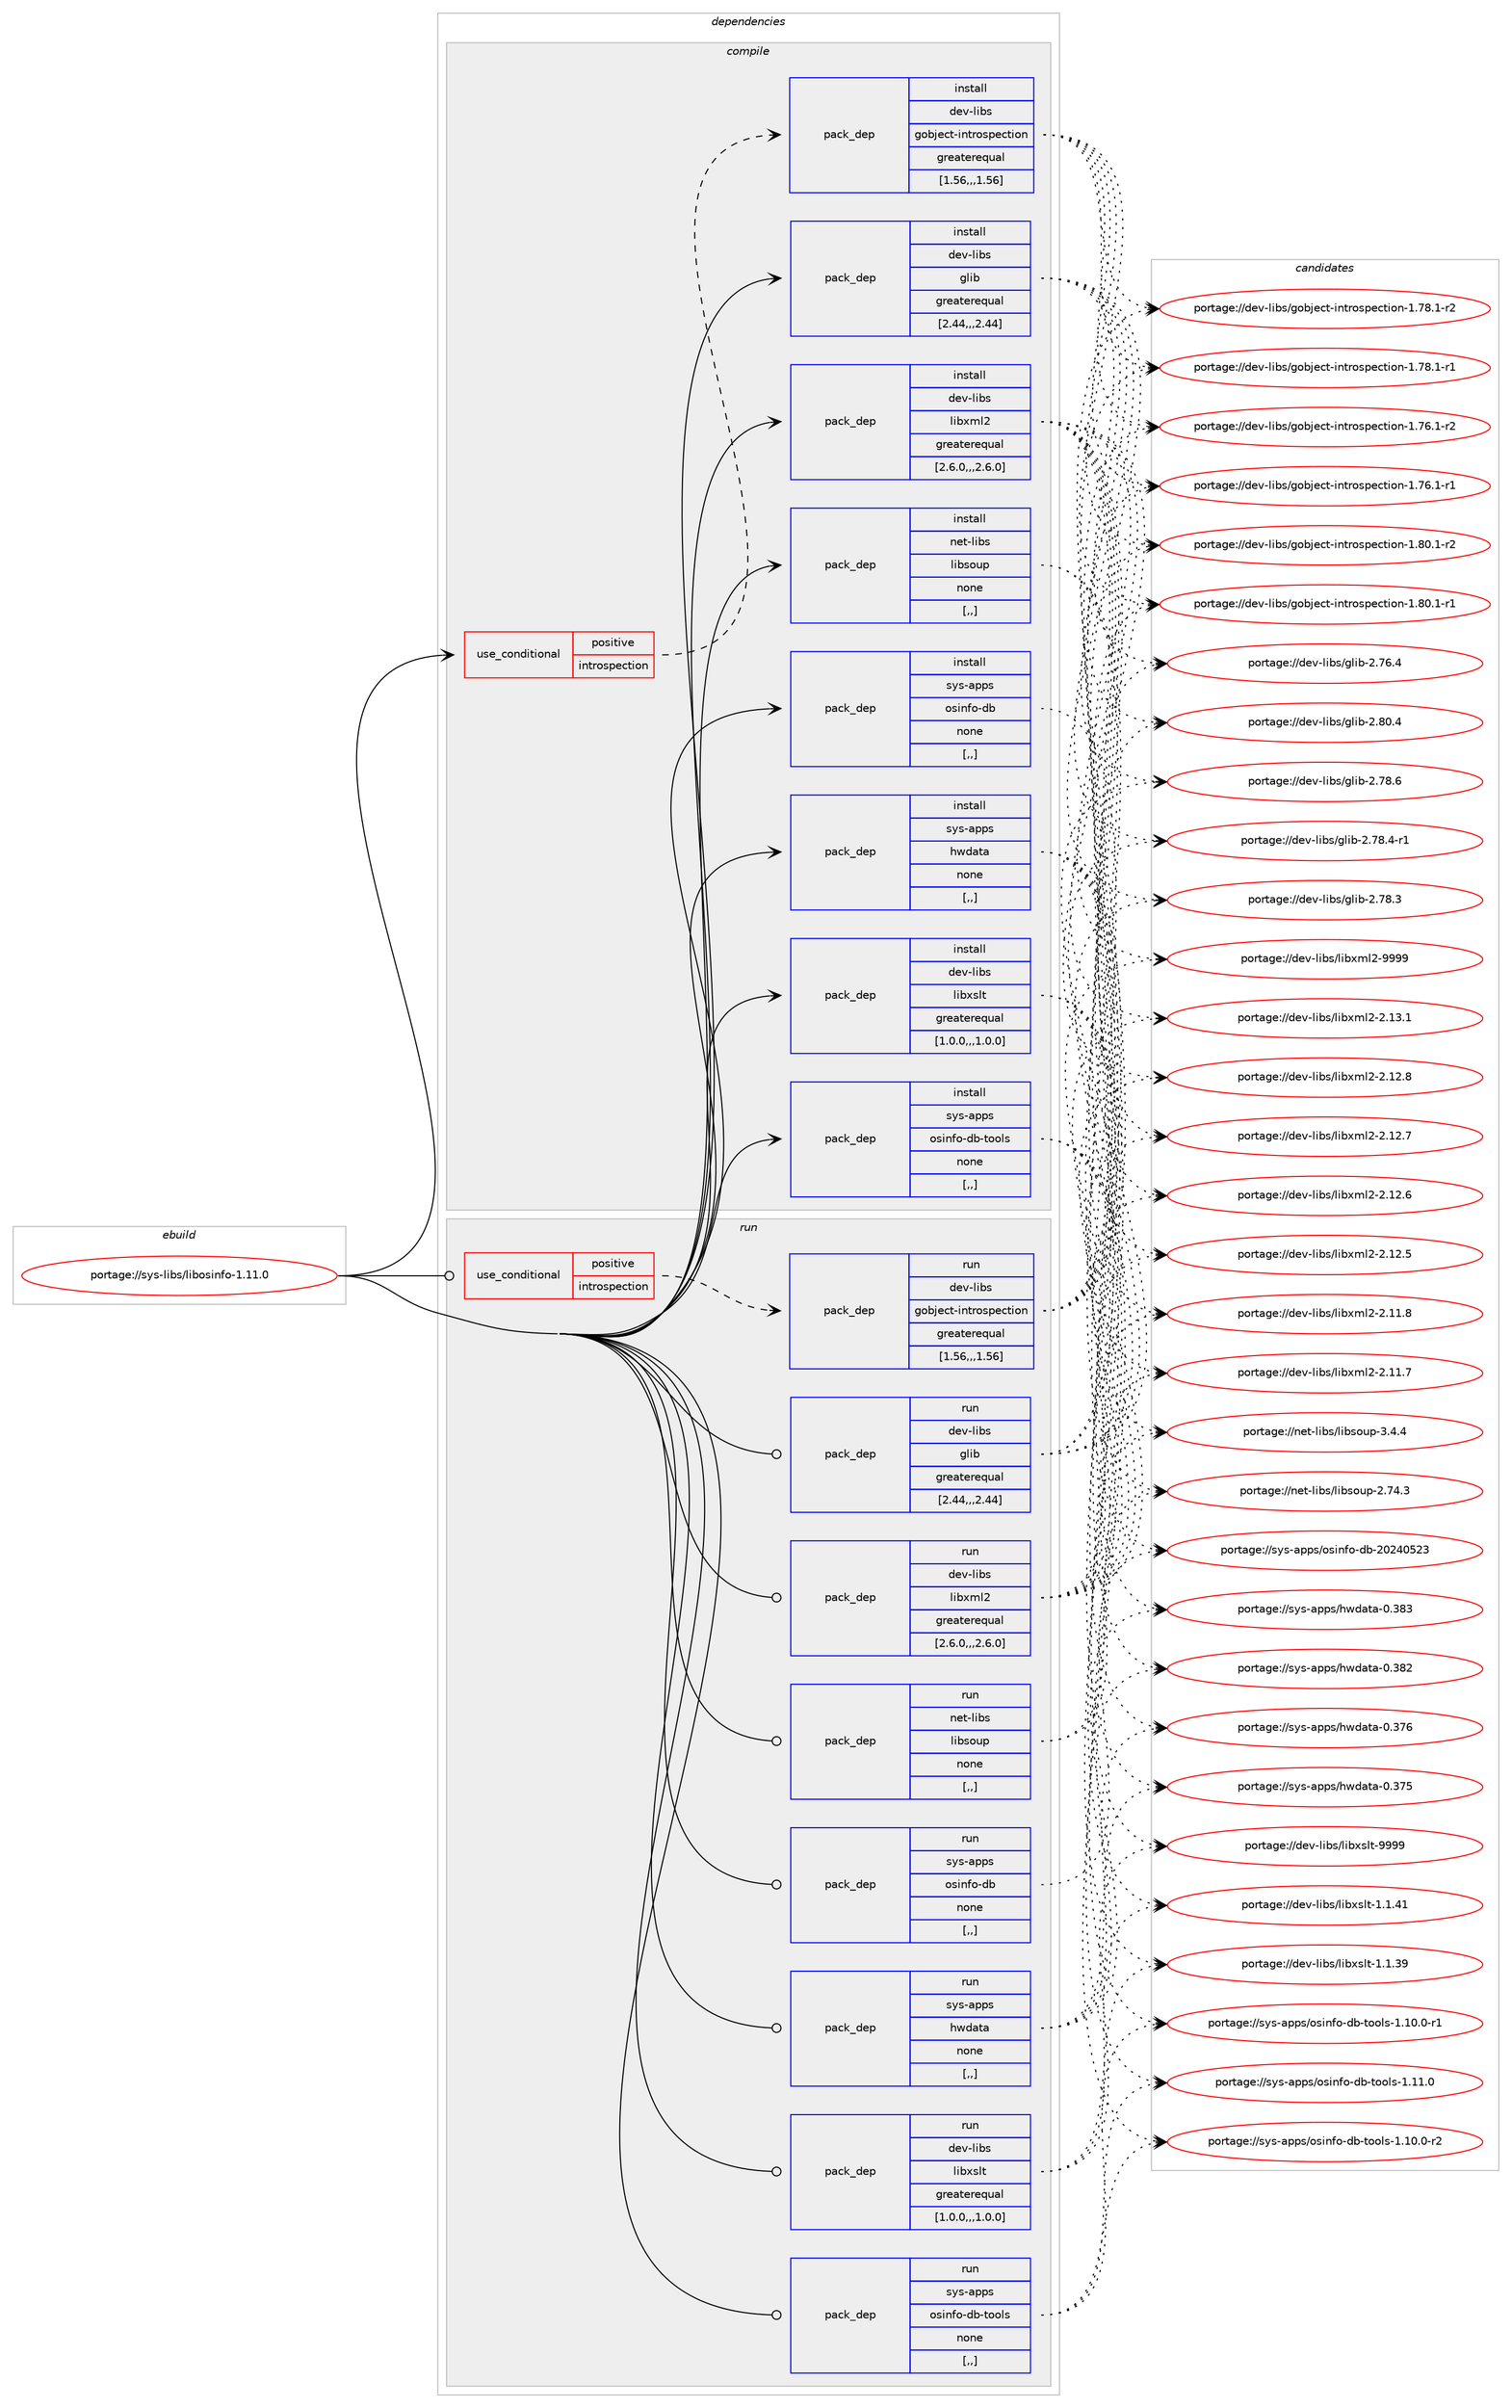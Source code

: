 digraph prolog {

# *************
# Graph options
# *************

newrank=true;
concentrate=true;
compound=true;
graph [rankdir=LR,fontname=Helvetica,fontsize=10,ranksep=1.5];#, ranksep=2.5, nodesep=0.2];
edge  [arrowhead=vee];
node  [fontname=Helvetica,fontsize=10];

# **********
# The ebuild
# **********

subgraph cluster_leftcol {
color=gray;
label=<<i>ebuild</i>>;
id [label="portage://sys-libs/libosinfo-1.11.0", color=red, width=4, href="../sys-libs/libosinfo-1.11.0.svg"];
}

# ****************
# The dependencies
# ****************

subgraph cluster_midcol {
color=gray;
label=<<i>dependencies</i>>;
subgraph cluster_compile {
fillcolor="#eeeeee";
style=filled;
label=<<i>compile</i>>;
subgraph cond10890 {
dependency29623 [label=<<TABLE BORDER="0" CELLBORDER="1" CELLSPACING="0" CELLPADDING="4"><TR><TD ROWSPAN="3" CELLPADDING="10">use_conditional</TD></TR><TR><TD>positive</TD></TR><TR><TD>introspection</TD></TR></TABLE>>, shape=none, color=red];
subgraph pack18640 {
dependency29624 [label=<<TABLE BORDER="0" CELLBORDER="1" CELLSPACING="0" CELLPADDING="4" WIDTH="220"><TR><TD ROWSPAN="6" CELLPADDING="30">pack_dep</TD></TR><TR><TD WIDTH="110">install</TD></TR><TR><TD>dev-libs</TD></TR><TR><TD>gobject-introspection</TD></TR><TR><TD>greaterequal</TD></TR><TR><TD>[1.56,,,1.56]</TD></TR></TABLE>>, shape=none, color=blue];
}
dependency29623:e -> dependency29624:w [weight=20,style="dashed",arrowhead="vee"];
}
id:e -> dependency29623:w [weight=20,style="solid",arrowhead="vee"];
subgraph pack18641 {
dependency29625 [label=<<TABLE BORDER="0" CELLBORDER="1" CELLSPACING="0" CELLPADDING="4" WIDTH="220"><TR><TD ROWSPAN="6" CELLPADDING="30">pack_dep</TD></TR><TR><TD WIDTH="110">install</TD></TR><TR><TD>dev-libs</TD></TR><TR><TD>glib</TD></TR><TR><TD>greaterequal</TD></TR><TR><TD>[2.44,,,2.44]</TD></TR></TABLE>>, shape=none, color=blue];
}
id:e -> dependency29625:w [weight=20,style="solid",arrowhead="vee"];
subgraph pack18642 {
dependency29626 [label=<<TABLE BORDER="0" CELLBORDER="1" CELLSPACING="0" CELLPADDING="4" WIDTH="220"><TR><TD ROWSPAN="6" CELLPADDING="30">pack_dep</TD></TR><TR><TD WIDTH="110">install</TD></TR><TR><TD>dev-libs</TD></TR><TR><TD>libxml2</TD></TR><TR><TD>greaterequal</TD></TR><TR><TD>[2.6.0,,,2.6.0]</TD></TR></TABLE>>, shape=none, color=blue];
}
id:e -> dependency29626:w [weight=20,style="solid",arrowhead="vee"];
subgraph pack18643 {
dependency29627 [label=<<TABLE BORDER="0" CELLBORDER="1" CELLSPACING="0" CELLPADDING="4" WIDTH="220"><TR><TD ROWSPAN="6" CELLPADDING="30">pack_dep</TD></TR><TR><TD WIDTH="110">install</TD></TR><TR><TD>dev-libs</TD></TR><TR><TD>libxslt</TD></TR><TR><TD>greaterequal</TD></TR><TR><TD>[1.0.0,,,1.0.0]</TD></TR></TABLE>>, shape=none, color=blue];
}
id:e -> dependency29627:w [weight=20,style="solid",arrowhead="vee"];
subgraph pack18644 {
dependency29628 [label=<<TABLE BORDER="0" CELLBORDER="1" CELLSPACING="0" CELLPADDING="4" WIDTH="220"><TR><TD ROWSPAN="6" CELLPADDING="30">pack_dep</TD></TR><TR><TD WIDTH="110">install</TD></TR><TR><TD>net-libs</TD></TR><TR><TD>libsoup</TD></TR><TR><TD>none</TD></TR><TR><TD>[,,]</TD></TR></TABLE>>, shape=none, color=blue];
}
id:e -> dependency29628:w [weight=20,style="solid",arrowhead="vee"];
subgraph pack18645 {
dependency29629 [label=<<TABLE BORDER="0" CELLBORDER="1" CELLSPACING="0" CELLPADDING="4" WIDTH="220"><TR><TD ROWSPAN="6" CELLPADDING="30">pack_dep</TD></TR><TR><TD WIDTH="110">install</TD></TR><TR><TD>sys-apps</TD></TR><TR><TD>hwdata</TD></TR><TR><TD>none</TD></TR><TR><TD>[,,]</TD></TR></TABLE>>, shape=none, color=blue];
}
id:e -> dependency29629:w [weight=20,style="solid",arrowhead="vee"];
subgraph pack18646 {
dependency29630 [label=<<TABLE BORDER="0" CELLBORDER="1" CELLSPACING="0" CELLPADDING="4" WIDTH="220"><TR><TD ROWSPAN="6" CELLPADDING="30">pack_dep</TD></TR><TR><TD WIDTH="110">install</TD></TR><TR><TD>sys-apps</TD></TR><TR><TD>osinfo-db</TD></TR><TR><TD>none</TD></TR><TR><TD>[,,]</TD></TR></TABLE>>, shape=none, color=blue];
}
id:e -> dependency29630:w [weight=20,style="solid",arrowhead="vee"];
subgraph pack18647 {
dependency29631 [label=<<TABLE BORDER="0" CELLBORDER="1" CELLSPACING="0" CELLPADDING="4" WIDTH="220"><TR><TD ROWSPAN="6" CELLPADDING="30">pack_dep</TD></TR><TR><TD WIDTH="110">install</TD></TR><TR><TD>sys-apps</TD></TR><TR><TD>osinfo-db-tools</TD></TR><TR><TD>none</TD></TR><TR><TD>[,,]</TD></TR></TABLE>>, shape=none, color=blue];
}
id:e -> dependency29631:w [weight=20,style="solid",arrowhead="vee"];
}
subgraph cluster_compileandrun {
fillcolor="#eeeeee";
style=filled;
label=<<i>compile and run</i>>;
}
subgraph cluster_run {
fillcolor="#eeeeee";
style=filled;
label=<<i>run</i>>;
subgraph cond10891 {
dependency29632 [label=<<TABLE BORDER="0" CELLBORDER="1" CELLSPACING="0" CELLPADDING="4"><TR><TD ROWSPAN="3" CELLPADDING="10">use_conditional</TD></TR><TR><TD>positive</TD></TR><TR><TD>introspection</TD></TR></TABLE>>, shape=none, color=red];
subgraph pack18648 {
dependency29633 [label=<<TABLE BORDER="0" CELLBORDER="1" CELLSPACING="0" CELLPADDING="4" WIDTH="220"><TR><TD ROWSPAN="6" CELLPADDING="30">pack_dep</TD></TR><TR><TD WIDTH="110">run</TD></TR><TR><TD>dev-libs</TD></TR><TR><TD>gobject-introspection</TD></TR><TR><TD>greaterequal</TD></TR><TR><TD>[1.56,,,1.56]</TD></TR></TABLE>>, shape=none, color=blue];
}
dependency29632:e -> dependency29633:w [weight=20,style="dashed",arrowhead="vee"];
}
id:e -> dependency29632:w [weight=20,style="solid",arrowhead="odot"];
subgraph pack18649 {
dependency29634 [label=<<TABLE BORDER="0" CELLBORDER="1" CELLSPACING="0" CELLPADDING="4" WIDTH="220"><TR><TD ROWSPAN="6" CELLPADDING="30">pack_dep</TD></TR><TR><TD WIDTH="110">run</TD></TR><TR><TD>dev-libs</TD></TR><TR><TD>glib</TD></TR><TR><TD>greaterequal</TD></TR><TR><TD>[2.44,,,2.44]</TD></TR></TABLE>>, shape=none, color=blue];
}
id:e -> dependency29634:w [weight=20,style="solid",arrowhead="odot"];
subgraph pack18650 {
dependency29635 [label=<<TABLE BORDER="0" CELLBORDER="1" CELLSPACING="0" CELLPADDING="4" WIDTH="220"><TR><TD ROWSPAN="6" CELLPADDING="30">pack_dep</TD></TR><TR><TD WIDTH="110">run</TD></TR><TR><TD>dev-libs</TD></TR><TR><TD>libxml2</TD></TR><TR><TD>greaterequal</TD></TR><TR><TD>[2.6.0,,,2.6.0]</TD></TR></TABLE>>, shape=none, color=blue];
}
id:e -> dependency29635:w [weight=20,style="solid",arrowhead="odot"];
subgraph pack18651 {
dependency29636 [label=<<TABLE BORDER="0" CELLBORDER="1" CELLSPACING="0" CELLPADDING="4" WIDTH="220"><TR><TD ROWSPAN="6" CELLPADDING="30">pack_dep</TD></TR><TR><TD WIDTH="110">run</TD></TR><TR><TD>dev-libs</TD></TR><TR><TD>libxslt</TD></TR><TR><TD>greaterequal</TD></TR><TR><TD>[1.0.0,,,1.0.0]</TD></TR></TABLE>>, shape=none, color=blue];
}
id:e -> dependency29636:w [weight=20,style="solid",arrowhead="odot"];
subgraph pack18652 {
dependency29637 [label=<<TABLE BORDER="0" CELLBORDER="1" CELLSPACING="0" CELLPADDING="4" WIDTH="220"><TR><TD ROWSPAN="6" CELLPADDING="30">pack_dep</TD></TR><TR><TD WIDTH="110">run</TD></TR><TR><TD>net-libs</TD></TR><TR><TD>libsoup</TD></TR><TR><TD>none</TD></TR><TR><TD>[,,]</TD></TR></TABLE>>, shape=none, color=blue];
}
id:e -> dependency29637:w [weight=20,style="solid",arrowhead="odot"];
subgraph pack18653 {
dependency29638 [label=<<TABLE BORDER="0" CELLBORDER="1" CELLSPACING="0" CELLPADDING="4" WIDTH="220"><TR><TD ROWSPAN="6" CELLPADDING="30">pack_dep</TD></TR><TR><TD WIDTH="110">run</TD></TR><TR><TD>sys-apps</TD></TR><TR><TD>hwdata</TD></TR><TR><TD>none</TD></TR><TR><TD>[,,]</TD></TR></TABLE>>, shape=none, color=blue];
}
id:e -> dependency29638:w [weight=20,style="solid",arrowhead="odot"];
subgraph pack18654 {
dependency29639 [label=<<TABLE BORDER="0" CELLBORDER="1" CELLSPACING="0" CELLPADDING="4" WIDTH="220"><TR><TD ROWSPAN="6" CELLPADDING="30">pack_dep</TD></TR><TR><TD WIDTH="110">run</TD></TR><TR><TD>sys-apps</TD></TR><TR><TD>osinfo-db</TD></TR><TR><TD>none</TD></TR><TR><TD>[,,]</TD></TR></TABLE>>, shape=none, color=blue];
}
id:e -> dependency29639:w [weight=20,style="solid",arrowhead="odot"];
subgraph pack18655 {
dependency29640 [label=<<TABLE BORDER="0" CELLBORDER="1" CELLSPACING="0" CELLPADDING="4" WIDTH="220"><TR><TD ROWSPAN="6" CELLPADDING="30">pack_dep</TD></TR><TR><TD WIDTH="110">run</TD></TR><TR><TD>sys-apps</TD></TR><TR><TD>osinfo-db-tools</TD></TR><TR><TD>none</TD></TR><TR><TD>[,,]</TD></TR></TABLE>>, shape=none, color=blue];
}
id:e -> dependency29640:w [weight=20,style="solid",arrowhead="odot"];
}
}

# **************
# The candidates
# **************

subgraph cluster_choices {
rank=same;
color=gray;
label=<<i>candidates</i>>;

subgraph choice18640 {
color=black;
nodesep=1;
choice10010111845108105981154710311198106101991164510511011611411111511210199116105111110454946564846494511450 [label="portage://dev-libs/gobject-introspection-1.80.1-r2", color=red, width=4,href="../dev-libs/gobject-introspection-1.80.1-r2.svg"];
choice10010111845108105981154710311198106101991164510511011611411111511210199116105111110454946564846494511449 [label="portage://dev-libs/gobject-introspection-1.80.1-r1", color=red, width=4,href="../dev-libs/gobject-introspection-1.80.1-r1.svg"];
choice10010111845108105981154710311198106101991164510511011611411111511210199116105111110454946555646494511450 [label="portage://dev-libs/gobject-introspection-1.78.1-r2", color=red, width=4,href="../dev-libs/gobject-introspection-1.78.1-r2.svg"];
choice10010111845108105981154710311198106101991164510511011611411111511210199116105111110454946555646494511449 [label="portage://dev-libs/gobject-introspection-1.78.1-r1", color=red, width=4,href="../dev-libs/gobject-introspection-1.78.1-r1.svg"];
choice10010111845108105981154710311198106101991164510511011611411111511210199116105111110454946555446494511450 [label="portage://dev-libs/gobject-introspection-1.76.1-r2", color=red, width=4,href="../dev-libs/gobject-introspection-1.76.1-r2.svg"];
choice10010111845108105981154710311198106101991164510511011611411111511210199116105111110454946555446494511449 [label="portage://dev-libs/gobject-introspection-1.76.1-r1", color=red, width=4,href="../dev-libs/gobject-introspection-1.76.1-r1.svg"];
dependency29624:e -> choice10010111845108105981154710311198106101991164510511011611411111511210199116105111110454946564846494511450:w [style=dotted,weight="100"];
dependency29624:e -> choice10010111845108105981154710311198106101991164510511011611411111511210199116105111110454946564846494511449:w [style=dotted,weight="100"];
dependency29624:e -> choice10010111845108105981154710311198106101991164510511011611411111511210199116105111110454946555646494511450:w [style=dotted,weight="100"];
dependency29624:e -> choice10010111845108105981154710311198106101991164510511011611411111511210199116105111110454946555646494511449:w [style=dotted,weight="100"];
dependency29624:e -> choice10010111845108105981154710311198106101991164510511011611411111511210199116105111110454946555446494511450:w [style=dotted,weight="100"];
dependency29624:e -> choice10010111845108105981154710311198106101991164510511011611411111511210199116105111110454946555446494511449:w [style=dotted,weight="100"];
}
subgraph choice18641 {
color=black;
nodesep=1;
choice1001011184510810598115471031081059845504656484652 [label="portage://dev-libs/glib-2.80.4", color=red, width=4,href="../dev-libs/glib-2.80.4.svg"];
choice1001011184510810598115471031081059845504655564654 [label="portage://dev-libs/glib-2.78.6", color=red, width=4,href="../dev-libs/glib-2.78.6.svg"];
choice10010111845108105981154710310810598455046555646524511449 [label="portage://dev-libs/glib-2.78.4-r1", color=red, width=4,href="../dev-libs/glib-2.78.4-r1.svg"];
choice1001011184510810598115471031081059845504655564651 [label="portage://dev-libs/glib-2.78.3", color=red, width=4,href="../dev-libs/glib-2.78.3.svg"];
choice1001011184510810598115471031081059845504655544652 [label="portage://dev-libs/glib-2.76.4", color=red, width=4,href="../dev-libs/glib-2.76.4.svg"];
dependency29625:e -> choice1001011184510810598115471031081059845504656484652:w [style=dotted,weight="100"];
dependency29625:e -> choice1001011184510810598115471031081059845504655564654:w [style=dotted,weight="100"];
dependency29625:e -> choice10010111845108105981154710310810598455046555646524511449:w [style=dotted,weight="100"];
dependency29625:e -> choice1001011184510810598115471031081059845504655564651:w [style=dotted,weight="100"];
dependency29625:e -> choice1001011184510810598115471031081059845504655544652:w [style=dotted,weight="100"];
}
subgraph choice18642 {
color=black;
nodesep=1;
choice10010111845108105981154710810598120109108504557575757 [label="portage://dev-libs/libxml2-9999", color=red, width=4,href="../dev-libs/libxml2-9999.svg"];
choice100101118451081059811547108105981201091085045504649514649 [label="portage://dev-libs/libxml2-2.13.1", color=red, width=4,href="../dev-libs/libxml2-2.13.1.svg"];
choice100101118451081059811547108105981201091085045504649504656 [label="portage://dev-libs/libxml2-2.12.8", color=red, width=4,href="../dev-libs/libxml2-2.12.8.svg"];
choice100101118451081059811547108105981201091085045504649504655 [label="portage://dev-libs/libxml2-2.12.7", color=red, width=4,href="../dev-libs/libxml2-2.12.7.svg"];
choice100101118451081059811547108105981201091085045504649504654 [label="portage://dev-libs/libxml2-2.12.6", color=red, width=4,href="../dev-libs/libxml2-2.12.6.svg"];
choice100101118451081059811547108105981201091085045504649504653 [label="portage://dev-libs/libxml2-2.12.5", color=red, width=4,href="../dev-libs/libxml2-2.12.5.svg"];
choice100101118451081059811547108105981201091085045504649494656 [label="portage://dev-libs/libxml2-2.11.8", color=red, width=4,href="../dev-libs/libxml2-2.11.8.svg"];
choice100101118451081059811547108105981201091085045504649494655 [label="portage://dev-libs/libxml2-2.11.7", color=red, width=4,href="../dev-libs/libxml2-2.11.7.svg"];
dependency29626:e -> choice10010111845108105981154710810598120109108504557575757:w [style=dotted,weight="100"];
dependency29626:e -> choice100101118451081059811547108105981201091085045504649514649:w [style=dotted,weight="100"];
dependency29626:e -> choice100101118451081059811547108105981201091085045504649504656:w [style=dotted,weight="100"];
dependency29626:e -> choice100101118451081059811547108105981201091085045504649504655:w [style=dotted,weight="100"];
dependency29626:e -> choice100101118451081059811547108105981201091085045504649504654:w [style=dotted,weight="100"];
dependency29626:e -> choice100101118451081059811547108105981201091085045504649504653:w [style=dotted,weight="100"];
dependency29626:e -> choice100101118451081059811547108105981201091085045504649494656:w [style=dotted,weight="100"];
dependency29626:e -> choice100101118451081059811547108105981201091085045504649494655:w [style=dotted,weight="100"];
}
subgraph choice18643 {
color=black;
nodesep=1;
choice100101118451081059811547108105981201151081164557575757 [label="portage://dev-libs/libxslt-9999", color=red, width=4,href="../dev-libs/libxslt-9999.svg"];
choice1001011184510810598115471081059812011510811645494649465249 [label="portage://dev-libs/libxslt-1.1.41", color=red, width=4,href="../dev-libs/libxslt-1.1.41.svg"];
choice1001011184510810598115471081059812011510811645494649465157 [label="portage://dev-libs/libxslt-1.1.39", color=red, width=4,href="../dev-libs/libxslt-1.1.39.svg"];
dependency29627:e -> choice100101118451081059811547108105981201151081164557575757:w [style=dotted,weight="100"];
dependency29627:e -> choice1001011184510810598115471081059812011510811645494649465249:w [style=dotted,weight="100"];
dependency29627:e -> choice1001011184510810598115471081059812011510811645494649465157:w [style=dotted,weight="100"];
}
subgraph choice18644 {
color=black;
nodesep=1;
choice11010111645108105981154710810598115111117112455146524652 [label="portage://net-libs/libsoup-3.4.4", color=red, width=4,href="../net-libs/libsoup-3.4.4.svg"];
choice1101011164510810598115471081059811511111711245504655524651 [label="portage://net-libs/libsoup-2.74.3", color=red, width=4,href="../net-libs/libsoup-2.74.3.svg"];
dependency29628:e -> choice11010111645108105981154710810598115111117112455146524652:w [style=dotted,weight="100"];
dependency29628:e -> choice1101011164510810598115471081059811511111711245504655524651:w [style=dotted,weight="100"];
}
subgraph choice18645 {
color=black;
nodesep=1;
choice1151211154597112112115471041191009711697454846515651 [label="portage://sys-apps/hwdata-0.383", color=red, width=4,href="../sys-apps/hwdata-0.383.svg"];
choice1151211154597112112115471041191009711697454846515650 [label="portage://sys-apps/hwdata-0.382", color=red, width=4,href="../sys-apps/hwdata-0.382.svg"];
choice1151211154597112112115471041191009711697454846515554 [label="portage://sys-apps/hwdata-0.376", color=red, width=4,href="../sys-apps/hwdata-0.376.svg"];
choice1151211154597112112115471041191009711697454846515553 [label="portage://sys-apps/hwdata-0.375", color=red, width=4,href="../sys-apps/hwdata-0.375.svg"];
dependency29629:e -> choice1151211154597112112115471041191009711697454846515651:w [style=dotted,weight="100"];
dependency29629:e -> choice1151211154597112112115471041191009711697454846515650:w [style=dotted,weight="100"];
dependency29629:e -> choice1151211154597112112115471041191009711697454846515554:w [style=dotted,weight="100"];
dependency29629:e -> choice1151211154597112112115471041191009711697454846515553:w [style=dotted,weight="100"];
}
subgraph choice18646 {
color=black;
nodesep=1;
choice1151211154597112112115471111151051101021114510098455048505248535051 [label="portage://sys-apps/osinfo-db-20240523", color=red, width=4,href="../sys-apps/osinfo-db-20240523.svg"];
dependency29630:e -> choice1151211154597112112115471111151051101021114510098455048505248535051:w [style=dotted,weight="100"];
}
subgraph choice18647 {
color=black;
nodesep=1;
choice11512111545971121121154711111510511010211145100984511611111110811545494649494648 [label="portage://sys-apps/osinfo-db-tools-1.11.0", color=red, width=4,href="../sys-apps/osinfo-db-tools-1.11.0.svg"];
choice115121115459711211211547111115105110102111451009845116111111108115454946494846484511450 [label="portage://sys-apps/osinfo-db-tools-1.10.0-r2", color=red, width=4,href="../sys-apps/osinfo-db-tools-1.10.0-r2.svg"];
choice115121115459711211211547111115105110102111451009845116111111108115454946494846484511449 [label="portage://sys-apps/osinfo-db-tools-1.10.0-r1", color=red, width=4,href="../sys-apps/osinfo-db-tools-1.10.0-r1.svg"];
dependency29631:e -> choice11512111545971121121154711111510511010211145100984511611111110811545494649494648:w [style=dotted,weight="100"];
dependency29631:e -> choice115121115459711211211547111115105110102111451009845116111111108115454946494846484511450:w [style=dotted,weight="100"];
dependency29631:e -> choice115121115459711211211547111115105110102111451009845116111111108115454946494846484511449:w [style=dotted,weight="100"];
}
subgraph choice18648 {
color=black;
nodesep=1;
choice10010111845108105981154710311198106101991164510511011611411111511210199116105111110454946564846494511450 [label="portage://dev-libs/gobject-introspection-1.80.1-r2", color=red, width=4,href="../dev-libs/gobject-introspection-1.80.1-r2.svg"];
choice10010111845108105981154710311198106101991164510511011611411111511210199116105111110454946564846494511449 [label="portage://dev-libs/gobject-introspection-1.80.1-r1", color=red, width=4,href="../dev-libs/gobject-introspection-1.80.1-r1.svg"];
choice10010111845108105981154710311198106101991164510511011611411111511210199116105111110454946555646494511450 [label="portage://dev-libs/gobject-introspection-1.78.1-r2", color=red, width=4,href="../dev-libs/gobject-introspection-1.78.1-r2.svg"];
choice10010111845108105981154710311198106101991164510511011611411111511210199116105111110454946555646494511449 [label="portage://dev-libs/gobject-introspection-1.78.1-r1", color=red, width=4,href="../dev-libs/gobject-introspection-1.78.1-r1.svg"];
choice10010111845108105981154710311198106101991164510511011611411111511210199116105111110454946555446494511450 [label="portage://dev-libs/gobject-introspection-1.76.1-r2", color=red, width=4,href="../dev-libs/gobject-introspection-1.76.1-r2.svg"];
choice10010111845108105981154710311198106101991164510511011611411111511210199116105111110454946555446494511449 [label="portage://dev-libs/gobject-introspection-1.76.1-r1", color=red, width=4,href="../dev-libs/gobject-introspection-1.76.1-r1.svg"];
dependency29633:e -> choice10010111845108105981154710311198106101991164510511011611411111511210199116105111110454946564846494511450:w [style=dotted,weight="100"];
dependency29633:e -> choice10010111845108105981154710311198106101991164510511011611411111511210199116105111110454946564846494511449:w [style=dotted,weight="100"];
dependency29633:e -> choice10010111845108105981154710311198106101991164510511011611411111511210199116105111110454946555646494511450:w [style=dotted,weight="100"];
dependency29633:e -> choice10010111845108105981154710311198106101991164510511011611411111511210199116105111110454946555646494511449:w [style=dotted,weight="100"];
dependency29633:e -> choice10010111845108105981154710311198106101991164510511011611411111511210199116105111110454946555446494511450:w [style=dotted,weight="100"];
dependency29633:e -> choice10010111845108105981154710311198106101991164510511011611411111511210199116105111110454946555446494511449:w [style=dotted,weight="100"];
}
subgraph choice18649 {
color=black;
nodesep=1;
choice1001011184510810598115471031081059845504656484652 [label="portage://dev-libs/glib-2.80.4", color=red, width=4,href="../dev-libs/glib-2.80.4.svg"];
choice1001011184510810598115471031081059845504655564654 [label="portage://dev-libs/glib-2.78.6", color=red, width=4,href="../dev-libs/glib-2.78.6.svg"];
choice10010111845108105981154710310810598455046555646524511449 [label="portage://dev-libs/glib-2.78.4-r1", color=red, width=4,href="../dev-libs/glib-2.78.4-r1.svg"];
choice1001011184510810598115471031081059845504655564651 [label="portage://dev-libs/glib-2.78.3", color=red, width=4,href="../dev-libs/glib-2.78.3.svg"];
choice1001011184510810598115471031081059845504655544652 [label="portage://dev-libs/glib-2.76.4", color=red, width=4,href="../dev-libs/glib-2.76.4.svg"];
dependency29634:e -> choice1001011184510810598115471031081059845504656484652:w [style=dotted,weight="100"];
dependency29634:e -> choice1001011184510810598115471031081059845504655564654:w [style=dotted,weight="100"];
dependency29634:e -> choice10010111845108105981154710310810598455046555646524511449:w [style=dotted,weight="100"];
dependency29634:e -> choice1001011184510810598115471031081059845504655564651:w [style=dotted,weight="100"];
dependency29634:e -> choice1001011184510810598115471031081059845504655544652:w [style=dotted,weight="100"];
}
subgraph choice18650 {
color=black;
nodesep=1;
choice10010111845108105981154710810598120109108504557575757 [label="portage://dev-libs/libxml2-9999", color=red, width=4,href="../dev-libs/libxml2-9999.svg"];
choice100101118451081059811547108105981201091085045504649514649 [label="portage://dev-libs/libxml2-2.13.1", color=red, width=4,href="../dev-libs/libxml2-2.13.1.svg"];
choice100101118451081059811547108105981201091085045504649504656 [label="portage://dev-libs/libxml2-2.12.8", color=red, width=4,href="../dev-libs/libxml2-2.12.8.svg"];
choice100101118451081059811547108105981201091085045504649504655 [label="portage://dev-libs/libxml2-2.12.7", color=red, width=4,href="../dev-libs/libxml2-2.12.7.svg"];
choice100101118451081059811547108105981201091085045504649504654 [label="portage://dev-libs/libxml2-2.12.6", color=red, width=4,href="../dev-libs/libxml2-2.12.6.svg"];
choice100101118451081059811547108105981201091085045504649504653 [label="portage://dev-libs/libxml2-2.12.5", color=red, width=4,href="../dev-libs/libxml2-2.12.5.svg"];
choice100101118451081059811547108105981201091085045504649494656 [label="portage://dev-libs/libxml2-2.11.8", color=red, width=4,href="../dev-libs/libxml2-2.11.8.svg"];
choice100101118451081059811547108105981201091085045504649494655 [label="portage://dev-libs/libxml2-2.11.7", color=red, width=4,href="../dev-libs/libxml2-2.11.7.svg"];
dependency29635:e -> choice10010111845108105981154710810598120109108504557575757:w [style=dotted,weight="100"];
dependency29635:e -> choice100101118451081059811547108105981201091085045504649514649:w [style=dotted,weight="100"];
dependency29635:e -> choice100101118451081059811547108105981201091085045504649504656:w [style=dotted,weight="100"];
dependency29635:e -> choice100101118451081059811547108105981201091085045504649504655:w [style=dotted,weight="100"];
dependency29635:e -> choice100101118451081059811547108105981201091085045504649504654:w [style=dotted,weight="100"];
dependency29635:e -> choice100101118451081059811547108105981201091085045504649504653:w [style=dotted,weight="100"];
dependency29635:e -> choice100101118451081059811547108105981201091085045504649494656:w [style=dotted,weight="100"];
dependency29635:e -> choice100101118451081059811547108105981201091085045504649494655:w [style=dotted,weight="100"];
}
subgraph choice18651 {
color=black;
nodesep=1;
choice100101118451081059811547108105981201151081164557575757 [label="portage://dev-libs/libxslt-9999", color=red, width=4,href="../dev-libs/libxslt-9999.svg"];
choice1001011184510810598115471081059812011510811645494649465249 [label="portage://dev-libs/libxslt-1.1.41", color=red, width=4,href="../dev-libs/libxslt-1.1.41.svg"];
choice1001011184510810598115471081059812011510811645494649465157 [label="portage://dev-libs/libxslt-1.1.39", color=red, width=4,href="../dev-libs/libxslt-1.1.39.svg"];
dependency29636:e -> choice100101118451081059811547108105981201151081164557575757:w [style=dotted,weight="100"];
dependency29636:e -> choice1001011184510810598115471081059812011510811645494649465249:w [style=dotted,weight="100"];
dependency29636:e -> choice1001011184510810598115471081059812011510811645494649465157:w [style=dotted,weight="100"];
}
subgraph choice18652 {
color=black;
nodesep=1;
choice11010111645108105981154710810598115111117112455146524652 [label="portage://net-libs/libsoup-3.4.4", color=red, width=4,href="../net-libs/libsoup-3.4.4.svg"];
choice1101011164510810598115471081059811511111711245504655524651 [label="portage://net-libs/libsoup-2.74.3", color=red, width=4,href="../net-libs/libsoup-2.74.3.svg"];
dependency29637:e -> choice11010111645108105981154710810598115111117112455146524652:w [style=dotted,weight="100"];
dependency29637:e -> choice1101011164510810598115471081059811511111711245504655524651:w [style=dotted,weight="100"];
}
subgraph choice18653 {
color=black;
nodesep=1;
choice1151211154597112112115471041191009711697454846515651 [label="portage://sys-apps/hwdata-0.383", color=red, width=4,href="../sys-apps/hwdata-0.383.svg"];
choice1151211154597112112115471041191009711697454846515650 [label="portage://sys-apps/hwdata-0.382", color=red, width=4,href="../sys-apps/hwdata-0.382.svg"];
choice1151211154597112112115471041191009711697454846515554 [label="portage://sys-apps/hwdata-0.376", color=red, width=4,href="../sys-apps/hwdata-0.376.svg"];
choice1151211154597112112115471041191009711697454846515553 [label="portage://sys-apps/hwdata-0.375", color=red, width=4,href="../sys-apps/hwdata-0.375.svg"];
dependency29638:e -> choice1151211154597112112115471041191009711697454846515651:w [style=dotted,weight="100"];
dependency29638:e -> choice1151211154597112112115471041191009711697454846515650:w [style=dotted,weight="100"];
dependency29638:e -> choice1151211154597112112115471041191009711697454846515554:w [style=dotted,weight="100"];
dependency29638:e -> choice1151211154597112112115471041191009711697454846515553:w [style=dotted,weight="100"];
}
subgraph choice18654 {
color=black;
nodesep=1;
choice1151211154597112112115471111151051101021114510098455048505248535051 [label="portage://sys-apps/osinfo-db-20240523", color=red, width=4,href="../sys-apps/osinfo-db-20240523.svg"];
dependency29639:e -> choice1151211154597112112115471111151051101021114510098455048505248535051:w [style=dotted,weight="100"];
}
subgraph choice18655 {
color=black;
nodesep=1;
choice11512111545971121121154711111510511010211145100984511611111110811545494649494648 [label="portage://sys-apps/osinfo-db-tools-1.11.0", color=red, width=4,href="../sys-apps/osinfo-db-tools-1.11.0.svg"];
choice115121115459711211211547111115105110102111451009845116111111108115454946494846484511450 [label="portage://sys-apps/osinfo-db-tools-1.10.0-r2", color=red, width=4,href="../sys-apps/osinfo-db-tools-1.10.0-r2.svg"];
choice115121115459711211211547111115105110102111451009845116111111108115454946494846484511449 [label="portage://sys-apps/osinfo-db-tools-1.10.0-r1", color=red, width=4,href="../sys-apps/osinfo-db-tools-1.10.0-r1.svg"];
dependency29640:e -> choice11512111545971121121154711111510511010211145100984511611111110811545494649494648:w [style=dotted,weight="100"];
dependency29640:e -> choice115121115459711211211547111115105110102111451009845116111111108115454946494846484511450:w [style=dotted,weight="100"];
dependency29640:e -> choice115121115459711211211547111115105110102111451009845116111111108115454946494846484511449:w [style=dotted,weight="100"];
}
}

}
